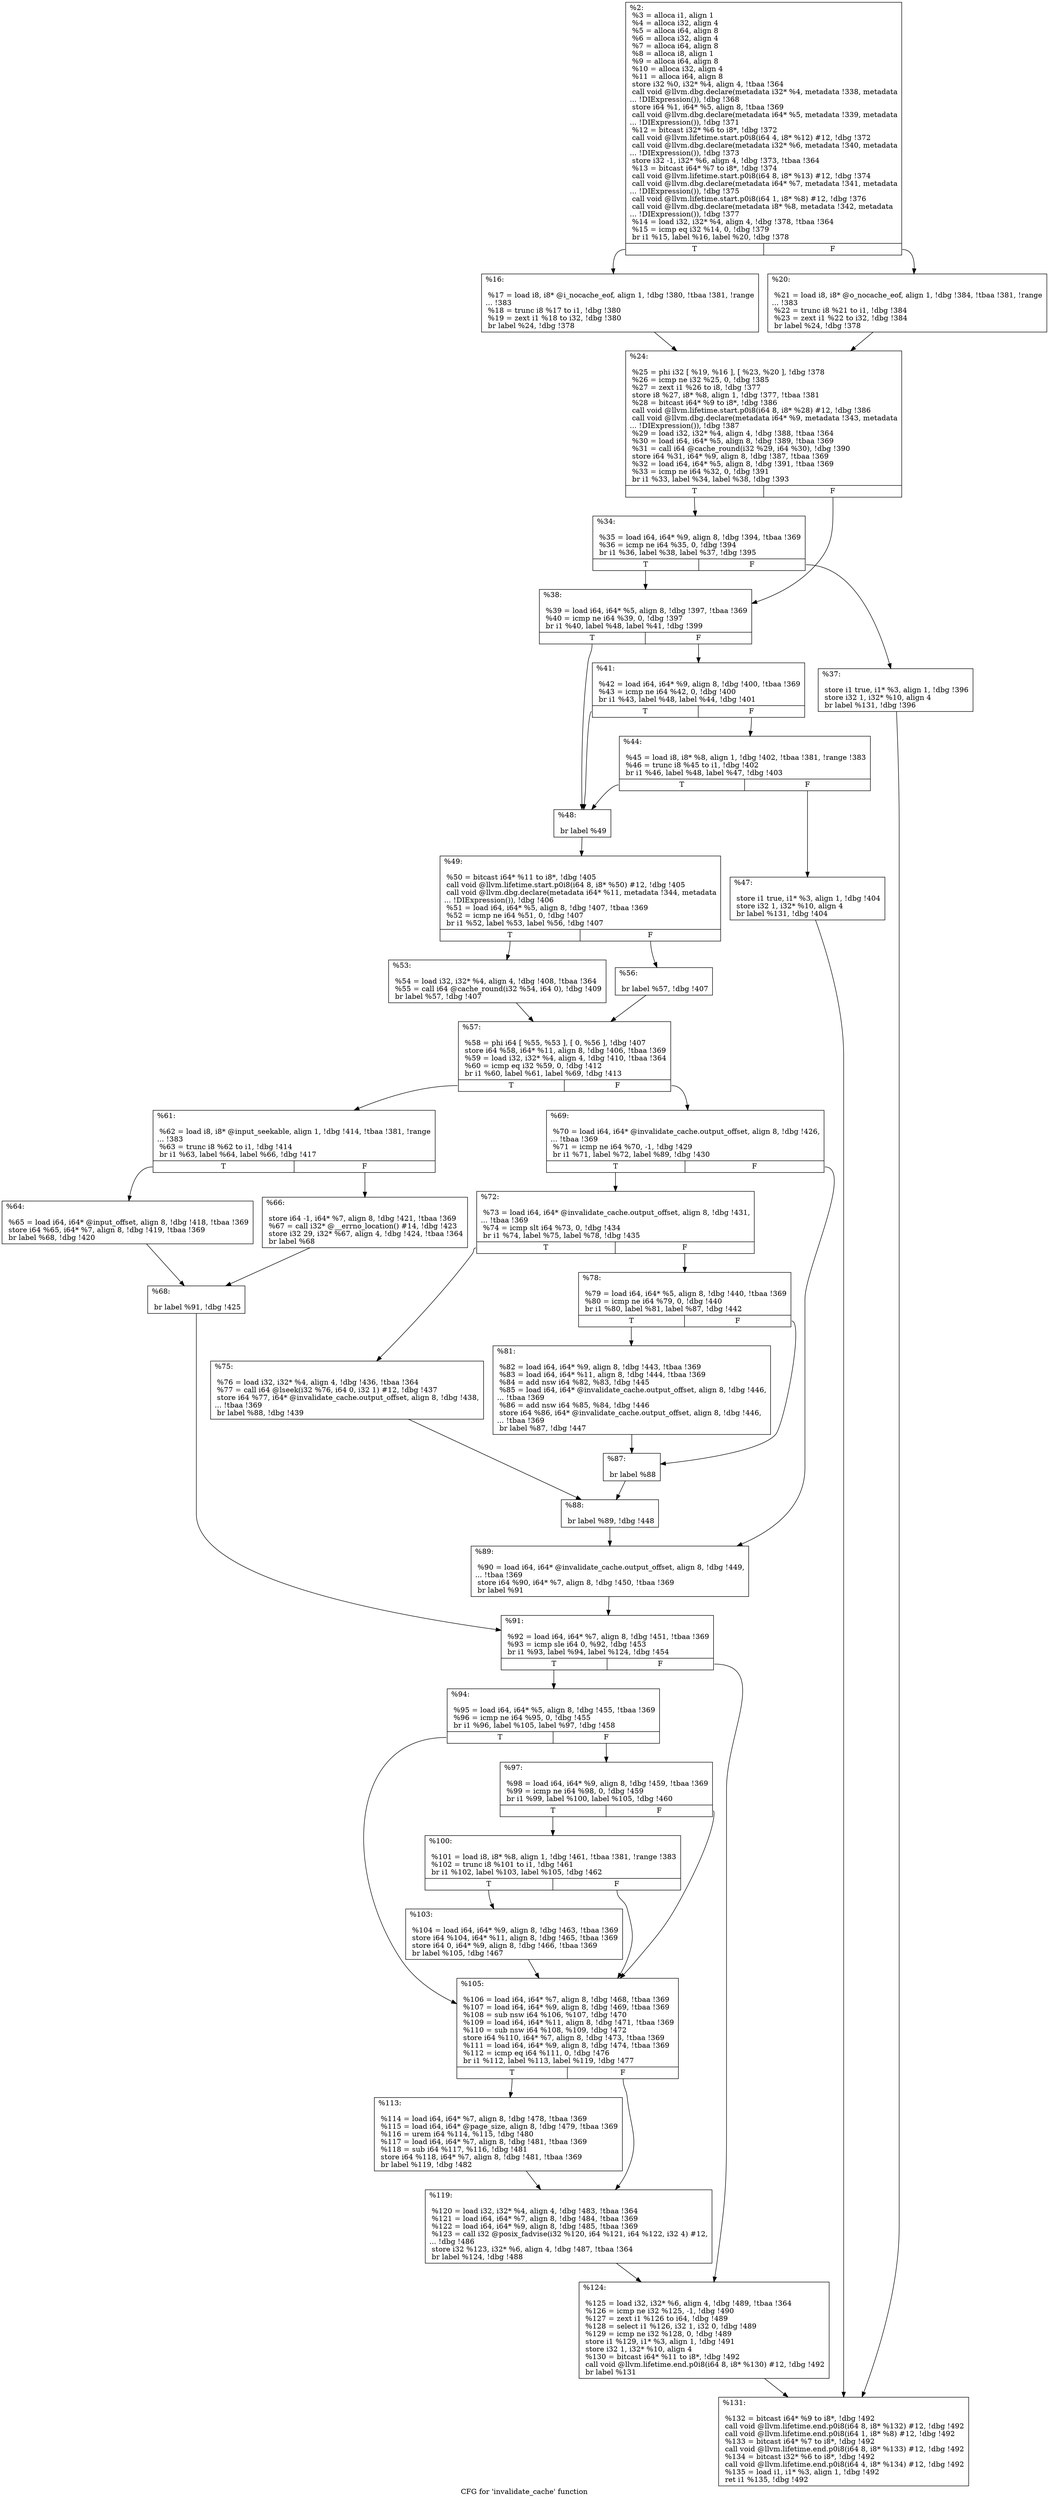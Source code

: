 digraph "CFG for 'invalidate_cache' function" {
	label="CFG for 'invalidate_cache' function";

	Node0x23c84b0 [shape=record,label="{%2:\l  %3 = alloca i1, align 1\l  %4 = alloca i32, align 4\l  %5 = alloca i64, align 8\l  %6 = alloca i32, align 4\l  %7 = alloca i64, align 8\l  %8 = alloca i8, align 1\l  %9 = alloca i64, align 8\l  %10 = alloca i32, align 4\l  %11 = alloca i64, align 8\l  store i32 %0, i32* %4, align 4, !tbaa !364\l  call void @llvm.dbg.declare(metadata i32* %4, metadata !338, metadata\l... !DIExpression()), !dbg !368\l  store i64 %1, i64* %5, align 8, !tbaa !369\l  call void @llvm.dbg.declare(metadata i64* %5, metadata !339, metadata\l... !DIExpression()), !dbg !371\l  %12 = bitcast i32* %6 to i8*, !dbg !372\l  call void @llvm.lifetime.start.p0i8(i64 4, i8* %12) #12, !dbg !372\l  call void @llvm.dbg.declare(metadata i32* %6, metadata !340, metadata\l... !DIExpression()), !dbg !373\l  store i32 -1, i32* %6, align 4, !dbg !373, !tbaa !364\l  %13 = bitcast i64* %7 to i8*, !dbg !374\l  call void @llvm.lifetime.start.p0i8(i64 8, i8* %13) #12, !dbg !374\l  call void @llvm.dbg.declare(metadata i64* %7, metadata !341, metadata\l... !DIExpression()), !dbg !375\l  call void @llvm.lifetime.start.p0i8(i64 1, i8* %8) #12, !dbg !376\l  call void @llvm.dbg.declare(metadata i8* %8, metadata !342, metadata\l... !DIExpression()), !dbg !377\l  %14 = load i32, i32* %4, align 4, !dbg !378, !tbaa !364\l  %15 = icmp eq i32 %14, 0, !dbg !379\l  br i1 %15, label %16, label %20, !dbg !378\l|{<s0>T|<s1>F}}"];
	Node0x23c84b0:s0 -> Node0x2448770;
	Node0x23c84b0:s1 -> Node0x24487c0;
	Node0x2448770 [shape=record,label="{%16:\l\l  %17 = load i8, i8* @i_nocache_eof, align 1, !dbg !380, !tbaa !381, !range\l... !383\l  %18 = trunc i8 %17 to i1, !dbg !380\l  %19 = zext i1 %18 to i32, !dbg !380\l  br label %24, !dbg !378\l}"];
	Node0x2448770 -> Node0x2448810;
	Node0x24487c0 [shape=record,label="{%20:\l\l  %21 = load i8, i8* @o_nocache_eof, align 1, !dbg !384, !tbaa !381, !range\l... !383\l  %22 = trunc i8 %21 to i1, !dbg !384\l  %23 = zext i1 %22 to i32, !dbg !384\l  br label %24, !dbg !378\l}"];
	Node0x24487c0 -> Node0x2448810;
	Node0x2448810 [shape=record,label="{%24:\l\l  %25 = phi i32 [ %19, %16 ], [ %23, %20 ], !dbg !378\l  %26 = icmp ne i32 %25, 0, !dbg !385\l  %27 = zext i1 %26 to i8, !dbg !377\l  store i8 %27, i8* %8, align 1, !dbg !377, !tbaa !381\l  %28 = bitcast i64* %9 to i8*, !dbg !386\l  call void @llvm.lifetime.start.p0i8(i64 8, i8* %28) #12, !dbg !386\l  call void @llvm.dbg.declare(metadata i64* %9, metadata !343, metadata\l... !DIExpression()), !dbg !387\l  %29 = load i32, i32* %4, align 4, !dbg !388, !tbaa !364\l  %30 = load i64, i64* %5, align 8, !dbg !389, !tbaa !369\l  %31 = call i64 @cache_round(i32 %29, i64 %30), !dbg !390\l  store i64 %31, i64* %9, align 8, !dbg !387, !tbaa !369\l  %32 = load i64, i64* %5, align 8, !dbg !391, !tbaa !369\l  %33 = icmp ne i64 %32, 0, !dbg !391\l  br i1 %33, label %34, label %38, !dbg !393\l|{<s0>T|<s1>F}}"];
	Node0x2448810:s0 -> Node0x2448860;
	Node0x2448810:s1 -> Node0x2448900;
	Node0x2448860 [shape=record,label="{%34:\l\l  %35 = load i64, i64* %9, align 8, !dbg !394, !tbaa !369\l  %36 = icmp ne i64 %35, 0, !dbg !394\l  br i1 %36, label %38, label %37, !dbg !395\l|{<s0>T|<s1>F}}"];
	Node0x2448860:s0 -> Node0x2448900;
	Node0x2448860:s1 -> Node0x24488b0;
	Node0x24488b0 [shape=record,label="{%37:\l\l  store i1 true, i1* %3, align 1, !dbg !396\l  store i32 1, i32* %10, align 4\l  br label %131, !dbg !396\l}"];
	Node0x24488b0 -> Node0x23c8b40;
	Node0x2448900 [shape=record,label="{%38:\l\l  %39 = load i64, i64* %5, align 8, !dbg !397, !tbaa !369\l  %40 = icmp ne i64 %39, 0, !dbg !397\l  br i1 %40, label %48, label %41, !dbg !399\l|{<s0>T|<s1>F}}"];
	Node0x2448900:s0 -> Node0x2448a40;
	Node0x2448900:s1 -> Node0x2448950;
	Node0x2448950 [shape=record,label="{%41:\l\l  %42 = load i64, i64* %9, align 8, !dbg !400, !tbaa !369\l  %43 = icmp ne i64 %42, 0, !dbg !400\l  br i1 %43, label %48, label %44, !dbg !401\l|{<s0>T|<s1>F}}"];
	Node0x2448950:s0 -> Node0x2448a40;
	Node0x2448950:s1 -> Node0x24489a0;
	Node0x24489a0 [shape=record,label="{%44:\l\l  %45 = load i8, i8* %8, align 1, !dbg !402, !tbaa !381, !range !383\l  %46 = trunc i8 %45 to i1, !dbg !402\l  br i1 %46, label %48, label %47, !dbg !403\l|{<s0>T|<s1>F}}"];
	Node0x24489a0:s0 -> Node0x2448a40;
	Node0x24489a0:s1 -> Node0x24489f0;
	Node0x24489f0 [shape=record,label="{%47:\l\l  store i1 true, i1* %3, align 1, !dbg !404\l  store i32 1, i32* %10, align 4\l  br label %131, !dbg !404\l}"];
	Node0x24489f0 -> Node0x23c8b40;
	Node0x2448a40 [shape=record,label="{%48:\l\l  br label %49\l}"];
	Node0x2448a40 -> Node0x2448a90;
	Node0x2448a90 [shape=record,label="{%49:\l\l  %50 = bitcast i64* %11 to i8*, !dbg !405\l  call void @llvm.lifetime.start.p0i8(i64 8, i8* %50) #12, !dbg !405\l  call void @llvm.dbg.declare(metadata i64* %11, metadata !344, metadata\l... !DIExpression()), !dbg !406\l  %51 = load i64, i64* %5, align 8, !dbg !407, !tbaa !369\l  %52 = icmp ne i64 %51, 0, !dbg !407\l  br i1 %52, label %53, label %56, !dbg !407\l|{<s0>T|<s1>F}}"];
	Node0x2448a90:s0 -> Node0x2448ae0;
	Node0x2448a90:s1 -> Node0x2448b30;
	Node0x2448ae0 [shape=record,label="{%53:\l\l  %54 = load i32, i32* %4, align 4, !dbg !408, !tbaa !364\l  %55 = call i64 @cache_round(i32 %54, i64 0), !dbg !409\l  br label %57, !dbg !407\l}"];
	Node0x2448ae0 -> Node0x2448b80;
	Node0x2448b30 [shape=record,label="{%56:\l\l  br label %57, !dbg !407\l}"];
	Node0x2448b30 -> Node0x2448b80;
	Node0x2448b80 [shape=record,label="{%57:\l\l  %58 = phi i64 [ %55, %53 ], [ 0, %56 ], !dbg !407\l  store i64 %58, i64* %11, align 8, !dbg !406, !tbaa !369\l  %59 = load i32, i32* %4, align 4, !dbg !410, !tbaa !364\l  %60 = icmp eq i32 %59, 0, !dbg !412\l  br i1 %60, label %61, label %69, !dbg !413\l|{<s0>T|<s1>F}}"];
	Node0x2448b80:s0 -> Node0x2448bd0;
	Node0x2448b80:s1 -> Node0x23c85f0;
	Node0x2448bd0 [shape=record,label="{%61:\l\l  %62 = load i8, i8* @input_seekable, align 1, !dbg !414, !tbaa !381, !range\l... !383\l  %63 = trunc i8 %62 to i1, !dbg !414\l  br i1 %63, label %64, label %66, !dbg !417\l|{<s0>T|<s1>F}}"];
	Node0x2448bd0:s0 -> Node0x23c8500;
	Node0x2448bd0:s1 -> Node0x23c8550;
	Node0x23c8500 [shape=record,label="{%64:\l\l  %65 = load i64, i64* @input_offset, align 8, !dbg !418, !tbaa !369\l  store i64 %65, i64* %7, align 8, !dbg !419, !tbaa !369\l  br label %68, !dbg !420\l}"];
	Node0x23c8500 -> Node0x23c85a0;
	Node0x23c8550 [shape=record,label="{%66:\l\l  store i64 -1, i64* %7, align 8, !dbg !421, !tbaa !369\l  %67 = call i32* @__errno_location() #14, !dbg !423\l  store i32 29, i32* %67, align 4, !dbg !424, !tbaa !364\l  br label %68\l}"];
	Node0x23c8550 -> Node0x23c85a0;
	Node0x23c85a0 [shape=record,label="{%68:\l\l  br label %91, !dbg !425\l}"];
	Node0x23c85a0 -> Node0x23c8870;
	Node0x23c85f0 [shape=record,label="{%69:\l\l  %70 = load i64, i64* @invalidate_cache.output_offset, align 8, !dbg !426,\l... !tbaa !369\l  %71 = icmp ne i64 %70, -1, !dbg !429\l  br i1 %71, label %72, label %89, !dbg !430\l|{<s0>T|<s1>F}}"];
	Node0x23c85f0:s0 -> Node0x23c8640;
	Node0x23c85f0:s1 -> Node0x23c8820;
	Node0x23c8640 [shape=record,label="{%72:\l\l  %73 = load i64, i64* @invalidate_cache.output_offset, align 8, !dbg !431,\l... !tbaa !369\l  %74 = icmp slt i64 %73, 0, !dbg !434\l  br i1 %74, label %75, label %78, !dbg !435\l|{<s0>T|<s1>F}}"];
	Node0x23c8640:s0 -> Node0x23c8690;
	Node0x23c8640:s1 -> Node0x23c86e0;
	Node0x23c8690 [shape=record,label="{%75:\l\l  %76 = load i32, i32* %4, align 4, !dbg !436, !tbaa !364\l  %77 = call i64 @lseek(i32 %76, i64 0, i32 1) #12, !dbg !437\l  store i64 %77, i64* @invalidate_cache.output_offset, align 8, !dbg !438,\l... !tbaa !369\l  br label %88, !dbg !439\l}"];
	Node0x23c8690 -> Node0x23c87d0;
	Node0x23c86e0 [shape=record,label="{%78:\l\l  %79 = load i64, i64* %5, align 8, !dbg !440, !tbaa !369\l  %80 = icmp ne i64 %79, 0, !dbg !440\l  br i1 %80, label %81, label %87, !dbg !442\l|{<s0>T|<s1>F}}"];
	Node0x23c86e0:s0 -> Node0x23c8730;
	Node0x23c86e0:s1 -> Node0x23c8780;
	Node0x23c8730 [shape=record,label="{%81:\l\l  %82 = load i64, i64* %9, align 8, !dbg !443, !tbaa !369\l  %83 = load i64, i64* %11, align 8, !dbg !444, !tbaa !369\l  %84 = add nsw i64 %82, %83, !dbg !445\l  %85 = load i64, i64* @invalidate_cache.output_offset, align 8, !dbg !446,\l... !tbaa !369\l  %86 = add nsw i64 %85, %84, !dbg !446\l  store i64 %86, i64* @invalidate_cache.output_offset, align 8, !dbg !446,\l... !tbaa !369\l  br label %87, !dbg !447\l}"];
	Node0x23c8730 -> Node0x23c8780;
	Node0x23c8780 [shape=record,label="{%87:\l\l  br label %88\l}"];
	Node0x23c8780 -> Node0x23c87d0;
	Node0x23c87d0 [shape=record,label="{%88:\l\l  br label %89, !dbg !448\l}"];
	Node0x23c87d0 -> Node0x23c8820;
	Node0x23c8820 [shape=record,label="{%89:\l\l  %90 = load i64, i64* @invalidate_cache.output_offset, align 8, !dbg !449,\l... !tbaa !369\l  store i64 %90, i64* %7, align 8, !dbg !450, !tbaa !369\l  br label %91\l}"];
	Node0x23c8820 -> Node0x23c8870;
	Node0x23c8870 [shape=record,label="{%91:\l\l  %92 = load i64, i64* %7, align 8, !dbg !451, !tbaa !369\l  %93 = icmp sle i64 0, %92, !dbg !453\l  br i1 %93, label %94, label %124, !dbg !454\l|{<s0>T|<s1>F}}"];
	Node0x23c8870:s0 -> Node0x23c88c0;
	Node0x23c8870:s1 -> Node0x23c8af0;
	Node0x23c88c0 [shape=record,label="{%94:\l\l  %95 = load i64, i64* %5, align 8, !dbg !455, !tbaa !369\l  %96 = icmp ne i64 %95, 0, !dbg !455\l  br i1 %96, label %105, label %97, !dbg !458\l|{<s0>T|<s1>F}}"];
	Node0x23c88c0:s0 -> Node0x23c8a00;
	Node0x23c88c0:s1 -> Node0x23c8910;
	Node0x23c8910 [shape=record,label="{%97:\l\l  %98 = load i64, i64* %9, align 8, !dbg !459, !tbaa !369\l  %99 = icmp ne i64 %98, 0, !dbg !459\l  br i1 %99, label %100, label %105, !dbg !460\l|{<s0>T|<s1>F}}"];
	Node0x23c8910:s0 -> Node0x23c8960;
	Node0x23c8910:s1 -> Node0x23c8a00;
	Node0x23c8960 [shape=record,label="{%100:\l\l  %101 = load i8, i8* %8, align 1, !dbg !461, !tbaa !381, !range !383\l  %102 = trunc i8 %101 to i1, !dbg !461\l  br i1 %102, label %103, label %105, !dbg !462\l|{<s0>T|<s1>F}}"];
	Node0x23c8960:s0 -> Node0x23c89b0;
	Node0x23c8960:s1 -> Node0x23c8a00;
	Node0x23c89b0 [shape=record,label="{%103:\l\l  %104 = load i64, i64* %9, align 8, !dbg !463, !tbaa !369\l  store i64 %104, i64* %11, align 8, !dbg !465, !tbaa !369\l  store i64 0, i64* %9, align 8, !dbg !466, !tbaa !369\l  br label %105, !dbg !467\l}"];
	Node0x23c89b0 -> Node0x23c8a00;
	Node0x23c8a00 [shape=record,label="{%105:\l\l  %106 = load i64, i64* %7, align 8, !dbg !468, !tbaa !369\l  %107 = load i64, i64* %9, align 8, !dbg !469, !tbaa !369\l  %108 = sub nsw i64 %106, %107, !dbg !470\l  %109 = load i64, i64* %11, align 8, !dbg !471, !tbaa !369\l  %110 = sub nsw i64 %108, %109, !dbg !472\l  store i64 %110, i64* %7, align 8, !dbg !473, !tbaa !369\l  %111 = load i64, i64* %9, align 8, !dbg !474, !tbaa !369\l  %112 = icmp eq i64 %111, 0, !dbg !476\l  br i1 %112, label %113, label %119, !dbg !477\l|{<s0>T|<s1>F}}"];
	Node0x23c8a00:s0 -> Node0x23c8a50;
	Node0x23c8a00:s1 -> Node0x23c8aa0;
	Node0x23c8a50 [shape=record,label="{%113:\l\l  %114 = load i64, i64* %7, align 8, !dbg !478, !tbaa !369\l  %115 = load i64, i64* @page_size, align 8, !dbg !479, !tbaa !369\l  %116 = urem i64 %114, %115, !dbg !480\l  %117 = load i64, i64* %7, align 8, !dbg !481, !tbaa !369\l  %118 = sub i64 %117, %116, !dbg !481\l  store i64 %118, i64* %7, align 8, !dbg !481, !tbaa !369\l  br label %119, !dbg !482\l}"];
	Node0x23c8a50 -> Node0x23c8aa0;
	Node0x23c8aa0 [shape=record,label="{%119:\l\l  %120 = load i32, i32* %4, align 4, !dbg !483, !tbaa !364\l  %121 = load i64, i64* %7, align 8, !dbg !484, !tbaa !369\l  %122 = load i64, i64* %9, align 8, !dbg !485, !tbaa !369\l  %123 = call i32 @posix_fadvise(i32 %120, i64 %121, i64 %122, i32 4) #12,\l... !dbg !486\l  store i32 %123, i32* %6, align 4, !dbg !487, !tbaa !364\l  br label %124, !dbg !488\l}"];
	Node0x23c8aa0 -> Node0x23c8af0;
	Node0x23c8af0 [shape=record,label="{%124:\l\l  %125 = load i32, i32* %6, align 4, !dbg !489, !tbaa !364\l  %126 = icmp ne i32 %125, -1, !dbg !490\l  %127 = zext i1 %126 to i64, !dbg !489\l  %128 = select i1 %126, i32 1, i32 0, !dbg !489\l  %129 = icmp ne i32 %128, 0, !dbg !489\l  store i1 %129, i1* %3, align 1, !dbg !491\l  store i32 1, i32* %10, align 4\l  %130 = bitcast i64* %11 to i8*, !dbg !492\l  call void @llvm.lifetime.end.p0i8(i64 8, i8* %130) #12, !dbg !492\l  br label %131\l}"];
	Node0x23c8af0 -> Node0x23c8b40;
	Node0x23c8b40 [shape=record,label="{%131:\l\l  %132 = bitcast i64* %9 to i8*, !dbg !492\l  call void @llvm.lifetime.end.p0i8(i64 8, i8* %132) #12, !dbg !492\l  call void @llvm.lifetime.end.p0i8(i64 1, i8* %8) #12, !dbg !492\l  %133 = bitcast i64* %7 to i8*, !dbg !492\l  call void @llvm.lifetime.end.p0i8(i64 8, i8* %133) #12, !dbg !492\l  %134 = bitcast i32* %6 to i8*, !dbg !492\l  call void @llvm.lifetime.end.p0i8(i64 4, i8* %134) #12, !dbg !492\l  %135 = load i1, i1* %3, align 1, !dbg !492\l  ret i1 %135, !dbg !492\l}"];
}
